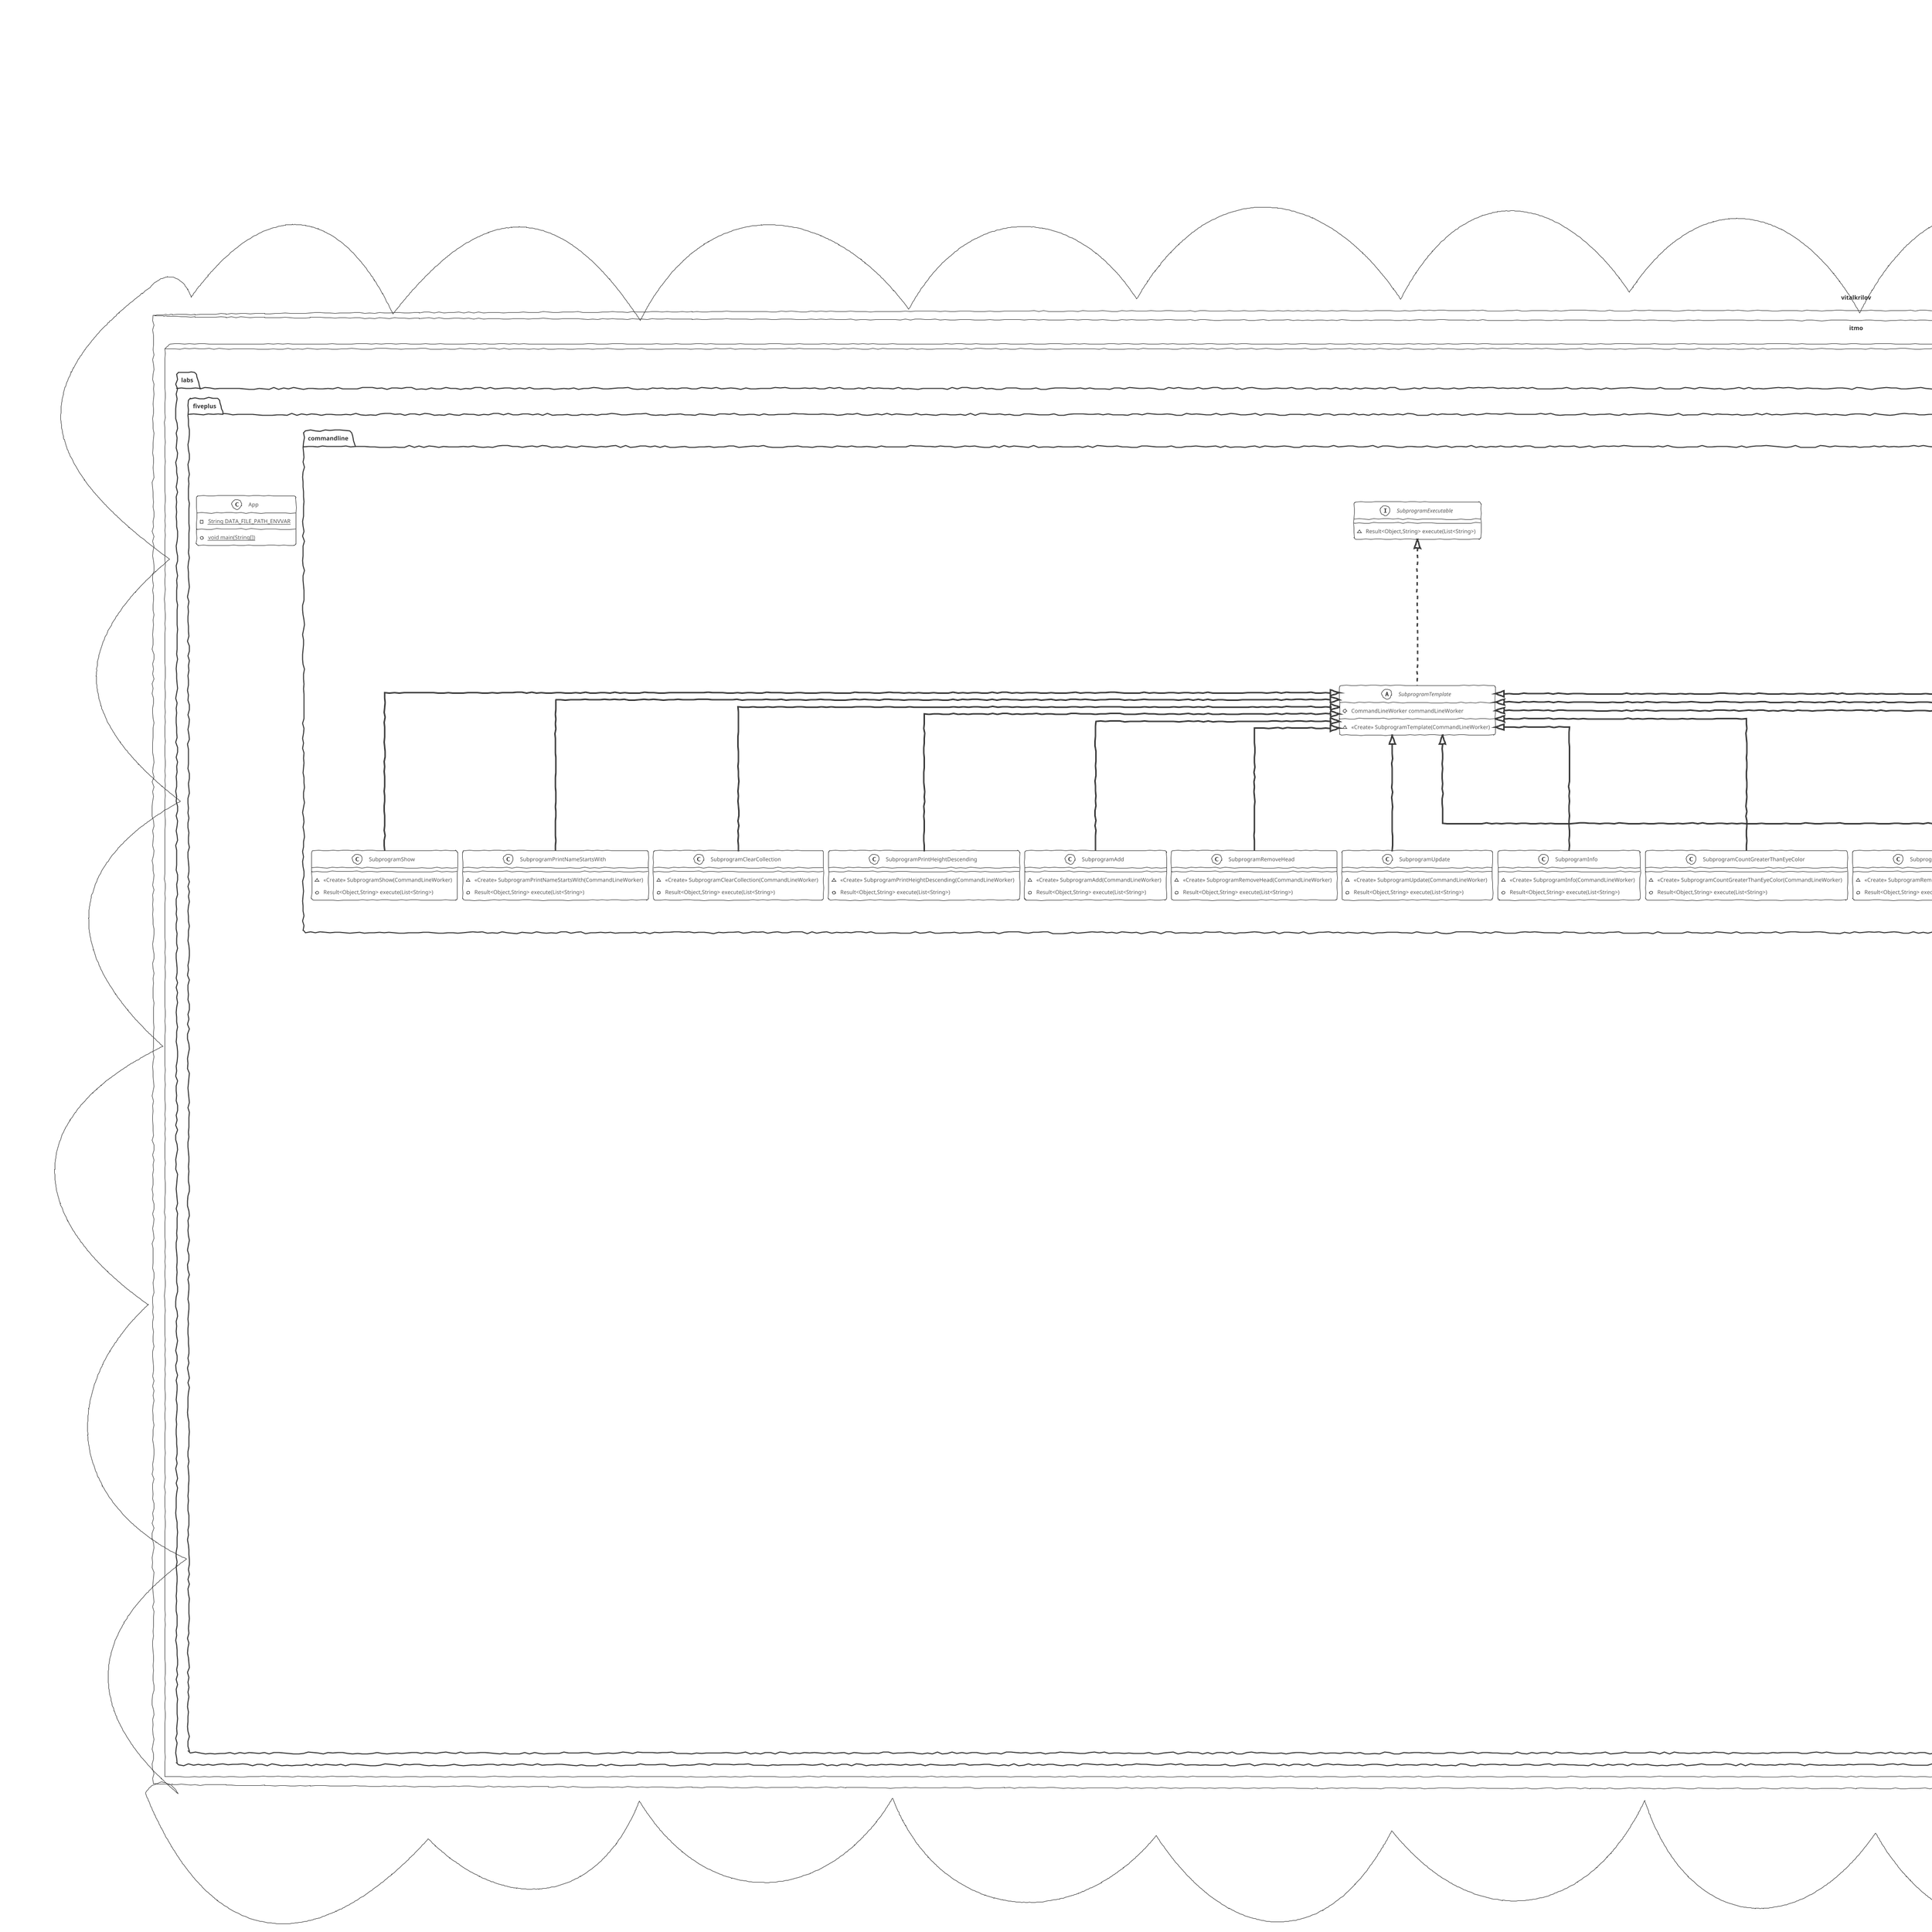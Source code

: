 @startuml
!theme sketchy-outline
'!theme cyborg
skinparam minClassWidth 200
skinparam nodesep 10
skinparam ranksep 10
skinparam minLineSize 10
skinparam linetype ortho

package vitalkrilov <<Cloud>> {
    package itmo <<Database>> {
        package prog <<Node>> {
            class labs.fiveplus.utilities.Logger {
            + {static} PrintStream log(String,TextFormatter.Color,String,Object)
            + {static} PrintStream logError(String,Object)
            + {static} PrintStream logWarning(String,Object)
            + {static} PrintStream logInfo(String,Object)
            + {static} PrintStream printError(String,Object)
            }
            abstract class labs.fiveplus.commandline.SubprogramTemplate {
            # CommandLineWorker commandLineWorker
            ~ <<Create>> SubprogramTemplate(CommandLineWorker)
            }
            class labs.fiveplus.commandline.SubprogramPrintHeightDescending {
            ~ <<Create>> SubprogramPrintHeightDescending(CommandLineWorker)
            + Result<Object,String> execute(List<String>)
            }
            class labs.fiveplus.collection.CollectionDeserializer {
            + <<Create>> CollectionDeserializer()
            + <<Create>> CollectionDeserializer(Class<?>)
            - {static} Result<T,String> notNullOrNotFound(T)
            + Collection deserialize(JsonParser,DeserializationContext)
            }
            class labs.fiveplus.commandline.SubprogramAdd {
            ~ <<Create>> SubprogramAdd(CommandLineWorker)
            + Result<Object,String> execute(List<String>)
            }
            class labs.fiveplus.commandline.CommandLineParser {
            + {static} PCLResult parseCommand(Reader,List<String>)
            }
            enum labs.fiveplus.commandline.PCLResult {
            +  OK
            +  ERR_END_OF_FILE
            +  ERR_IO_ERROR
            }
            class labs.fiveplus.commandline.SubprogramRemoveHead {
            ~ <<Create>> SubprogramRemoveHead(CommandLineWorker)
            + Result<Object,String> execute(List<String>)
            }
            enum labs.fiveplus.dataclasses.HairColor {
            +  RED
            +  BLUE
            +  YELLOW
            }
            class labs.fiveplus.utilities.ValueParser {
            + {static} Result<T,String> parseOrNull(String,boolean,Function<String,Result<T,String>>)
            + {static} Result<Integer,String> parseInteger(String)
            + {static} Result<Long,String> parseLong(String)
            + {static} Result<Float,String> parseFloat(String)
            + {static} Result<Double,String> parseDouble(String)
            }
            class labs.fiveplus.commandline.SubprogramUpdate {
            ~ <<Create>> SubprogramUpdate(CommandLineWorker)
            + Result<Object,String> execute(List<String>)
            }
            class labs.fiveplus.commandline.SubprogramInfo {
            ~ <<Create>> SubprogramInfo(CommandLineWorker)
            + Result<Object,String> execute(List<String>)
            }
            class labs.fiveplus.utilities.Utils {
            + {static} Result<File,String> getFile(GFType,String)
            + {static} Result<String,String> getLine(Reader)
            }
            enum labs.fiveplus.utilities.GFType {
            +  READ
            +  WRITE
            }
            class labs.fiveplus.commandline.SubprogramCountGreaterThanEyeColor {
            ~ <<Create>> SubprogramCountGreaterThanEyeColor(CommandLineWorker)
            + Result<Object,String> execute(List<String>)
            }
            class labs.fiveplus.commandline.CommandLineWorker {
            - {static} int MAX_STDIN_RETRIES_WHEN_IO_ERROR
            - {static} LinkedHashMap<String,Command> commandsDatabase
            ~ CollectionManager collectionManager
            ~ Stack<Session> sessions
            + <<Create>> CommandLineWorker(CollectionManager)
            - boolean isRunning()
            ~ boolean isInteractiveNow()
            ~ Result<String,String> resolvePath(String)
            + void start(List<String>)
            }
            class labs.fiveplus.commandline.CommandLineWorker$Command {
            ~ String name
            ~ String description
            ~ Map<ArgumentType,List<Argument>> arguments
            ~ <<Create>> Command(String,String,Argument)
            - String getUsageLine()
            - String getUsage()
            - String getHelp()
            }
            enum labs.fiveplus.commandline.ArgumentType {
            +  POSITIONAL
            +  QUERY
            +  MULTIPLE
            }
            class labs.fiveplus.commandline.CommandLineWorker$Command$Argument {
            ~ ArgumentType type
            ~ boolean isOptional
            ~ String name
            ~ String description
            + <<Create>> Argument(ArgumentType,String,String)
            + <<Create>> Argument(ArgumentType,boolean,String,String)
            }
            class labs.fiveplus.commandline.CommandLineWorker$Session {
            ~ Reader reader
            ~ String scriptFilename
            ~ String userAliasFilename
            ~ boolean unloadRequested
            ~ <<Create>> Session(Reader)
            ~ <<Create>> Session(Reader,String,String)
            ~ boolean isInteractive()
            }
            class labs.fiveplus.utilities.NullableLineInputProcessor {
            - Reader reader
            + <<Create>> NullableLineInputProcessor(Reader)
            + Result<T,String> collectInteractively(boolean,int,String,boolean,Function<String,Result<T,String>>)
            + Result<T,String> collectOnce(boolean,Function<String,Result<T,String>>)
            }
            class labs.fiveplus.collection.CollectionSerializer {
            + <<Create>> CollectionSerializer()
            + <<Create>> CollectionSerializer(Class<Collection>)
            + void serialize(Collection,JsonGenerator,SerializerProvider)
            }
            class labs.fiveplus.commandline.SubprogramRemoveById {
            ~ <<Create>> SubprogramRemoveById(CommandLineWorker)
            + Result<Object,String> execute(List<String>)
            }
            class labs.fiveplus.utilities.Option {
            - {static} Option<Object> NONE
            ~ T value
            + <<Create>> Option(T)
            + <<Create>> Option()
            + boolean isNone()
            + boolean isSome()
            + T get()
            + T take()
            + void put(T)
            + T swap(T)
            }
            class labs.fiveplus.commandline.SubprogramAddIfMax {
            ~ <<Create>> SubprogramAddIfMax(CommandLineWorker)
            + Result<Object,String> execute(List<String>)
            }
            class labs.fiveplus.dataclasses.Coordinates {
            - int x
            - Float y
            + <<Create>> Coordinates()
            + int getX()
            + Result<Object,String> setX(int)
            + Float getY()
            + Result<Object,String> setY(Float)
            + Result<Object,String> fillFromReader(boolean,Reader,int)
            + boolean equals(Object)
            + int hashCode()
            + String toString()
            + Coordinates clone()
            + int compareTo(Coordinates)
            }
            interface labs.fiveplus.commandline.SubprogramExecutable {
            ~ Result<Object,String> execute(List<String>)
            }
            class labs.fiveplus.collection.Collection {
            ~ LocalDateTime creationDate
            ~ LinkedList<Person> data
            ~ int data_Person_id_seq
            + <<Create>> Collection()
            + <<Create>> Collection(LocalDateTime,LinkedList<Person>,int)
            + Collection clone()
            }
            class labs.fiveplus.commandline.SubprogramRemoveFirst {
            ~ <<Create>> SubprogramRemoveFirst(CommandLineWorker)
            + Result<Object,String> execute(List<String>)
            }
            class labs.fiveplus.dataclasses.Location {
            - Integer x
            - Float y
            - double z
            - String name
            + <<Create>> Location()
            + Integer getX()
            + Result<Object,String> setX(Integer)
            + Float getY()
            + Result<Object,String> setY(Float)
            + double getZ()
            + Result<Object,String> setZ(double)
            + String getName()
            + Result<Object,String> setName(String)
            + Result<Object,String> fillFromReader(boolean,Reader,int)
            + boolean equals(Object)
            + int hashCode()
            + String toString()
            + Location clone()
            + int compareTo(Location)
            }
            class labs.fiveplus.commandline.SubprogramSaveCollection {
            ~ <<Create>> SubprogramSaveCollection(CommandLineWorker)
            + Result<Object,String> execute(List<String>)
            }
            class labs.fiveplus.commandline.SubprogramShow {
            ~ <<Create>> SubprogramShow(CommandLineWorker)
            + Result<Object,String> execute(List<String>)
            }
            class labs.fiveplus.App {
            - {static} String DATA_FILE_PATH_ENVVAR
            + {static} void main(String[])
            }
            enum labs.fiveplus.dataclasses.EyeColor {
            +  GREEN
            +  BLACK
            +  BLUE
            +  YELLOW
            +  BROWN
            }
            class labs.fiveplus.collection.CollectionManager {
            - String dataFilePath
            - Collection collection
            + <<Create>> CollectionManager(String)
            + void start(List<String>)
            - Person addToCollection(Person)
            - Result<Object,String> loadCollection()
            - Result<Object,String> saveCollection()
            + Result<Person,String> requestAdd(Person)
            + Result<CollectionInfo,String> requestInfo()
            + Result<List<Person>,String> requestCollectionContent()
            + Result<String,String> requestUpdate(int,Person)
            + Result<Object,String> requestRemove(int)
            + Result<Object,String> requestClear()
            + Result<Person,String> requestPopFront(boolean)
            + Result<Person,String> requestAddIfMax(Person)
            + Result<Long,String> requestCountGreaterThanEyeColor(EyeColor)
            + Result<List<Person>,String> requestPrintNameStartsWith(String)
            + Result<List<Long>,String> requestPrintHeightDescending()
            + Result<Boolean,String> requestHasID(int)
            + Result<Object,String> requestSave()
            }
            class labs.fiveplus.commandline.SubprogramPrintNameStartsWith {
            ~ <<Create>> SubprogramPrintNameStartsWith(CommandLineWorker)
            + Result<Object,String> execute(List<String>)
            }
            class labs.fiveplus.utilities.TextFormatter {
            + {static} String colorify(String,Color)
            + {static} String startWithLowercase(String)
            }
            enum labs.fiveplus.utilities.Color {
            +  BLACK
            +  RED
            +  GREEN
            +  YELLOW
            +  BLUE
            +  MAGENTA
            +  CYAN
            +  WHITE
            +  BRIGHT_BLACK
            +  BRIGHT_RED
            +  BRIGHT_GREEN
            +  BRIGHT_YELLOW
            +  BRIGHT_BLUE
            +  BRIGHT_MAGENTA
            +  BRIGHT_CYAN
            +  BRIGHT_WHITE
            }
            abstract class labs.fiveplus.utilities.Result {
            ~ boolean errorAssigned
            ~ O ok
            ~ E err
            + boolean isOk()
            + boolean isErr()
            + O getOk()
            + E getErr()
            + Result<V,E> andThen(Function<O,Result<V,E>>)
            + Result<V,E> andThenF(Function<O,V>)
            + Result<V,E> onErrorF(Function<E,V>)
            }
            class labs.fiveplus.utilities.Result$Ok {
            + <<Create>> Ok(O)
            + <<Create>> Ok()
            }
            class labs.fiveplus.utilities.Result$Err {
            + <<Create>> Err(E)
            + <<Create>> Err()
            }
            class labs.fiveplus.collection.CollectionInfo {
            + String typename
            + LocalDateTime creationDate
            + int data_Person_id_seq
            + int size
            }
            class labs.fiveplus.utilities.Messages {
            - {static} String BUNDLE_NAME
            - {static} ResourceBundle RESOURCE_BUNDLE
            - <<Create>> Messages()
            + {static} String getString(String)
            }
            interface labs.fiveplus.utilities.ReaderFillable {
            ~ Result<Object,String> fillFromReader(boolean,Reader,int)
            ~ Result<Object,String> fillFromReader(boolean,Reader)
            }
            class labs.fiveplus.dataclasses.Person {
            - Integer id
            - String name
            - Coordinates coordinates
            - java.time.LocalDateTime creationDate
            - long height
            - EyeColor eyeColor
            - HairColor hairColor
            - Country nationality
            - Location location
            - {static} Pattern SET_NAME_REGEX_PATTERN
            + <<Create>> Person()
            + Integer getId()
            + Result<Object,String> setId(Integer)
            + String getName()
            + Result<Object,String> setName(String)
            + Coordinates getCoordinates()
            + void setCoordinates(Coordinates)
            + LocalDateTime getCreationDate()
            + void setCreationDate(LocalDateTime)
            + long getHeight()
            + Result<Object,String> setHeight(long)
            + EyeColor getEyeColor()
            + Result<Object,String> setEyeColor(EyeColor)
            + HairColor getHairColor()
            + Result<Object,String> setHairColor(HairColor)
            + Country getNationality()
            + Result<Object,String> setNationality(Country)
            + Location getLocation()
            + void setLocation(Location)
            + Result<Object,String> fillFromReader(boolean,Reader,int)
            + String diff(Person)
            + boolean equals(Object)
            + int hashCode()
            + String toString()
            + String fieldsToFormattedString()
            + Person clone()
            + int compareIndividualsTo(Person)
            + int compareTo(Person)
            }
            class labs.fiveplus.commandline.SubprogramClearCollection {
            ~ <<Create>> SubprogramClearCollection(CommandLineWorker)
            + Result<Object,String> execute(List<String>)
            }
            enum labs.fiveplus.dataclasses.Country {
            +  UNITED_KINGDOM
            +  GERMANY
            +  CHINA
            +  ITALY
            +  JAPAN
            +  RUSSIA
            }


            labs.fiveplus.commandline.SubprogramExecutable <|.. labs.fiveplus.commandline.SubprogramTemplate
            labs.fiveplus.commandline.SubprogramTemplate <|-- labs.fiveplus.commandline.SubprogramPrintHeightDescending
            labs.fiveplus.commandline.SubprogramTemplate <|-- labs.fiveplus.commandline.SubprogramAdd
            labs.fiveplus.commandline.SubprogramTemplate <|-- labs.fiveplus.commandline.SubprogramRemoveHead
            labs.fiveplus.commandline.SubprogramTemplate <|-- labs.fiveplus.commandline.SubprogramUpdate
            labs.fiveplus.commandline.SubprogramTemplate <|-- labs.fiveplus.commandline.SubprogramInfo
            labs.fiveplus.commandline.SubprogramTemplate <|-- labs.fiveplus.commandline.SubprogramCountGreaterThanEyeColor
            labs.fiveplus.commandline.CommandLineWorker +.. labs.fiveplus.commandline.CommandLineWorker$Command
            labs.fiveplus.commandline.CommandLineWorker$Command +.. labs.fiveplus.commandline.CommandLineWorker$Command$Argument
            labs.fiveplus.commandline.CommandLineWorker +.. labs.fiveplus.commandline.CommandLineWorker$Session
            labs.fiveplus.commandline.SubprogramTemplate <|-- labs.fiveplus.commandline.SubprogramRemoveById
            labs.fiveplus.commandline.SubprogramTemplate <|-- labs.fiveplus.commandline.SubprogramAddIfMax
            labs.fiveplus.dataclasses.ReaderFillable <|.. labs.fiveplus.dataclasses.Coordinates
            labs.fiveplus.dataclasses.Cloneable <|.. labs.fiveplus.dataclasses.Coordinates
            labs.fiveplus.dataclasses.Comparable <|.. labs.fiveplus.dataclasses.Coordinates
            labs.fiveplus.commandline.SubprogramTemplate <|-- labs.fiveplus.commandline.SubprogramRemoveFirst
            labs.fiveplus.dataclasses.ReaderFillable <|.. labs.fiveplus.dataclasses.Location
            labs.fiveplus.dataclasses.Cloneable <|.. labs.fiveplus.dataclasses.Location
            labs.fiveplus.dataclasses.Comparable <|.. labs.fiveplus.dataclasses.Location
            labs.fiveplus.commandline.SubprogramTemplate <|-- labs.fiveplus.commandline.SubprogramSaveCollection
            labs.fiveplus.commandline.SubprogramTemplate <|-- labs.fiveplus.commandline.SubprogramShow
            labs.fiveplus.commandline.SubprogramTemplate <|-- labs.fiveplus.commandline.SubprogramPrintNameStartsWith
            labs.fiveplus.utilities.Result +.. labs.fiveplus.utilities.Result$Ok
            labs.fiveplus.utilities.Result <|-- labs.fiveplus.utilities.Result$Ok
            labs.fiveplus.utilities.Result +.. labs.fiveplus.utilities.Result$Err
            labs.fiveplus.utilities.Result <|-- labs.fiveplus.utilities.Result$Err
            labs.fiveplus.dataclasses.ReaderFillable <|.. labs.fiveplus.dataclasses.Person
            labs.fiveplus.dataclasses.Cloneable <|.. labs.fiveplus.dataclasses.Person
            labs.fiveplus.dataclasses.Comparable <|.. labs.fiveplus.dataclasses.Person
            labs.fiveplus.commandline.SubprogramTemplate <|-- labs.fiveplus.commandline.SubprogramClearCollection
        }
    }
}
com.fasterxml.jackson.databind.deser.std.StdDeserializer <|--------- vitalkrilov.itmo.prog.labs.fiveplus.collection.CollectionDeserializer
com.fasterxml.jackson.databind.ser.std.StdSerializer <|--------- vitalkrilov.itmo.prog.labs.fiveplus.collection.CollectionSerializer
@enduml
